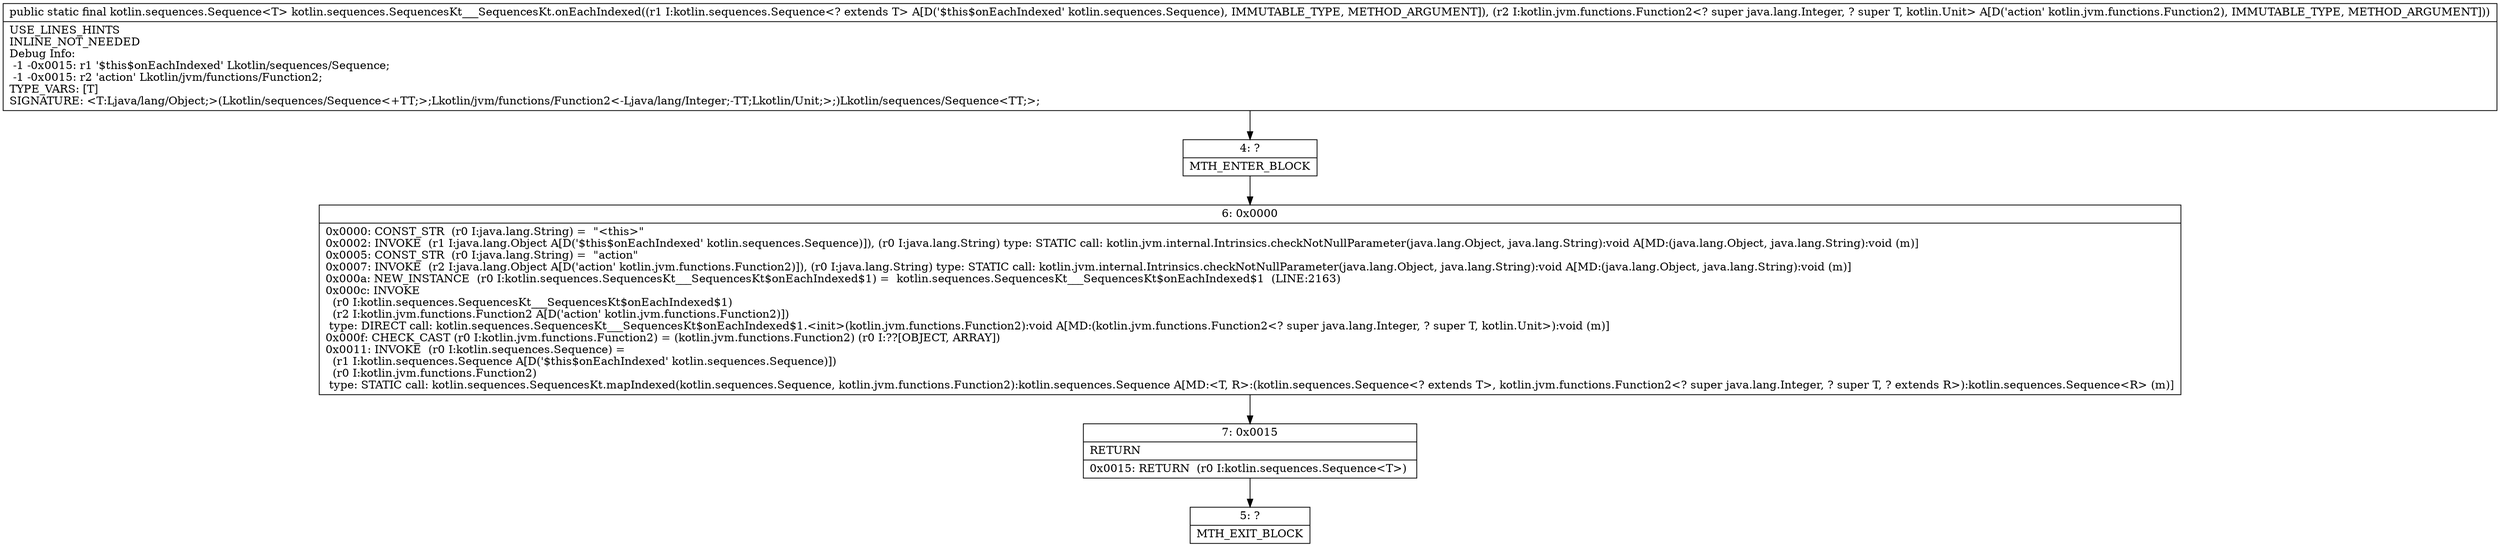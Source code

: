 digraph "CFG forkotlin.sequences.SequencesKt___SequencesKt.onEachIndexed(Lkotlin\/sequences\/Sequence;Lkotlin\/jvm\/functions\/Function2;)Lkotlin\/sequences\/Sequence;" {
Node_4 [shape=record,label="{4\:\ ?|MTH_ENTER_BLOCK\l}"];
Node_6 [shape=record,label="{6\:\ 0x0000|0x0000: CONST_STR  (r0 I:java.lang.String) =  \"\<this\>\" \l0x0002: INVOKE  (r1 I:java.lang.Object A[D('$this$onEachIndexed' kotlin.sequences.Sequence)]), (r0 I:java.lang.String) type: STATIC call: kotlin.jvm.internal.Intrinsics.checkNotNullParameter(java.lang.Object, java.lang.String):void A[MD:(java.lang.Object, java.lang.String):void (m)]\l0x0005: CONST_STR  (r0 I:java.lang.String) =  \"action\" \l0x0007: INVOKE  (r2 I:java.lang.Object A[D('action' kotlin.jvm.functions.Function2)]), (r0 I:java.lang.String) type: STATIC call: kotlin.jvm.internal.Intrinsics.checkNotNullParameter(java.lang.Object, java.lang.String):void A[MD:(java.lang.Object, java.lang.String):void (m)]\l0x000a: NEW_INSTANCE  (r0 I:kotlin.sequences.SequencesKt___SequencesKt$onEachIndexed$1) =  kotlin.sequences.SequencesKt___SequencesKt$onEachIndexed$1  (LINE:2163)\l0x000c: INVOKE  \l  (r0 I:kotlin.sequences.SequencesKt___SequencesKt$onEachIndexed$1)\l  (r2 I:kotlin.jvm.functions.Function2 A[D('action' kotlin.jvm.functions.Function2)])\l type: DIRECT call: kotlin.sequences.SequencesKt___SequencesKt$onEachIndexed$1.\<init\>(kotlin.jvm.functions.Function2):void A[MD:(kotlin.jvm.functions.Function2\<? super java.lang.Integer, ? super T, kotlin.Unit\>):void (m)]\l0x000f: CHECK_CAST (r0 I:kotlin.jvm.functions.Function2) = (kotlin.jvm.functions.Function2) (r0 I:??[OBJECT, ARRAY]) \l0x0011: INVOKE  (r0 I:kotlin.sequences.Sequence) = \l  (r1 I:kotlin.sequences.Sequence A[D('$this$onEachIndexed' kotlin.sequences.Sequence)])\l  (r0 I:kotlin.jvm.functions.Function2)\l type: STATIC call: kotlin.sequences.SequencesKt.mapIndexed(kotlin.sequences.Sequence, kotlin.jvm.functions.Function2):kotlin.sequences.Sequence A[MD:\<T, R\>:(kotlin.sequences.Sequence\<? extends T\>, kotlin.jvm.functions.Function2\<? super java.lang.Integer, ? super T, ? extends R\>):kotlin.sequences.Sequence\<R\> (m)]\l}"];
Node_7 [shape=record,label="{7\:\ 0x0015|RETURN\l|0x0015: RETURN  (r0 I:kotlin.sequences.Sequence\<T\>) \l}"];
Node_5 [shape=record,label="{5\:\ ?|MTH_EXIT_BLOCK\l}"];
MethodNode[shape=record,label="{public static final kotlin.sequences.Sequence\<T\> kotlin.sequences.SequencesKt___SequencesKt.onEachIndexed((r1 I:kotlin.sequences.Sequence\<? extends T\> A[D('$this$onEachIndexed' kotlin.sequences.Sequence), IMMUTABLE_TYPE, METHOD_ARGUMENT]), (r2 I:kotlin.jvm.functions.Function2\<? super java.lang.Integer, ? super T, kotlin.Unit\> A[D('action' kotlin.jvm.functions.Function2), IMMUTABLE_TYPE, METHOD_ARGUMENT]))  | USE_LINES_HINTS\lINLINE_NOT_NEEDED\lDebug Info:\l  \-1 \-0x0015: r1 '$this$onEachIndexed' Lkotlin\/sequences\/Sequence;\l  \-1 \-0x0015: r2 'action' Lkotlin\/jvm\/functions\/Function2;\lTYPE_VARS: [T]\lSIGNATURE: \<T:Ljava\/lang\/Object;\>(Lkotlin\/sequences\/Sequence\<+TT;\>;Lkotlin\/jvm\/functions\/Function2\<\-Ljava\/lang\/Integer;\-TT;Lkotlin\/Unit;\>;)Lkotlin\/sequences\/Sequence\<TT;\>;\l}"];
MethodNode -> Node_4;Node_4 -> Node_6;
Node_6 -> Node_7;
Node_7 -> Node_5;
}

